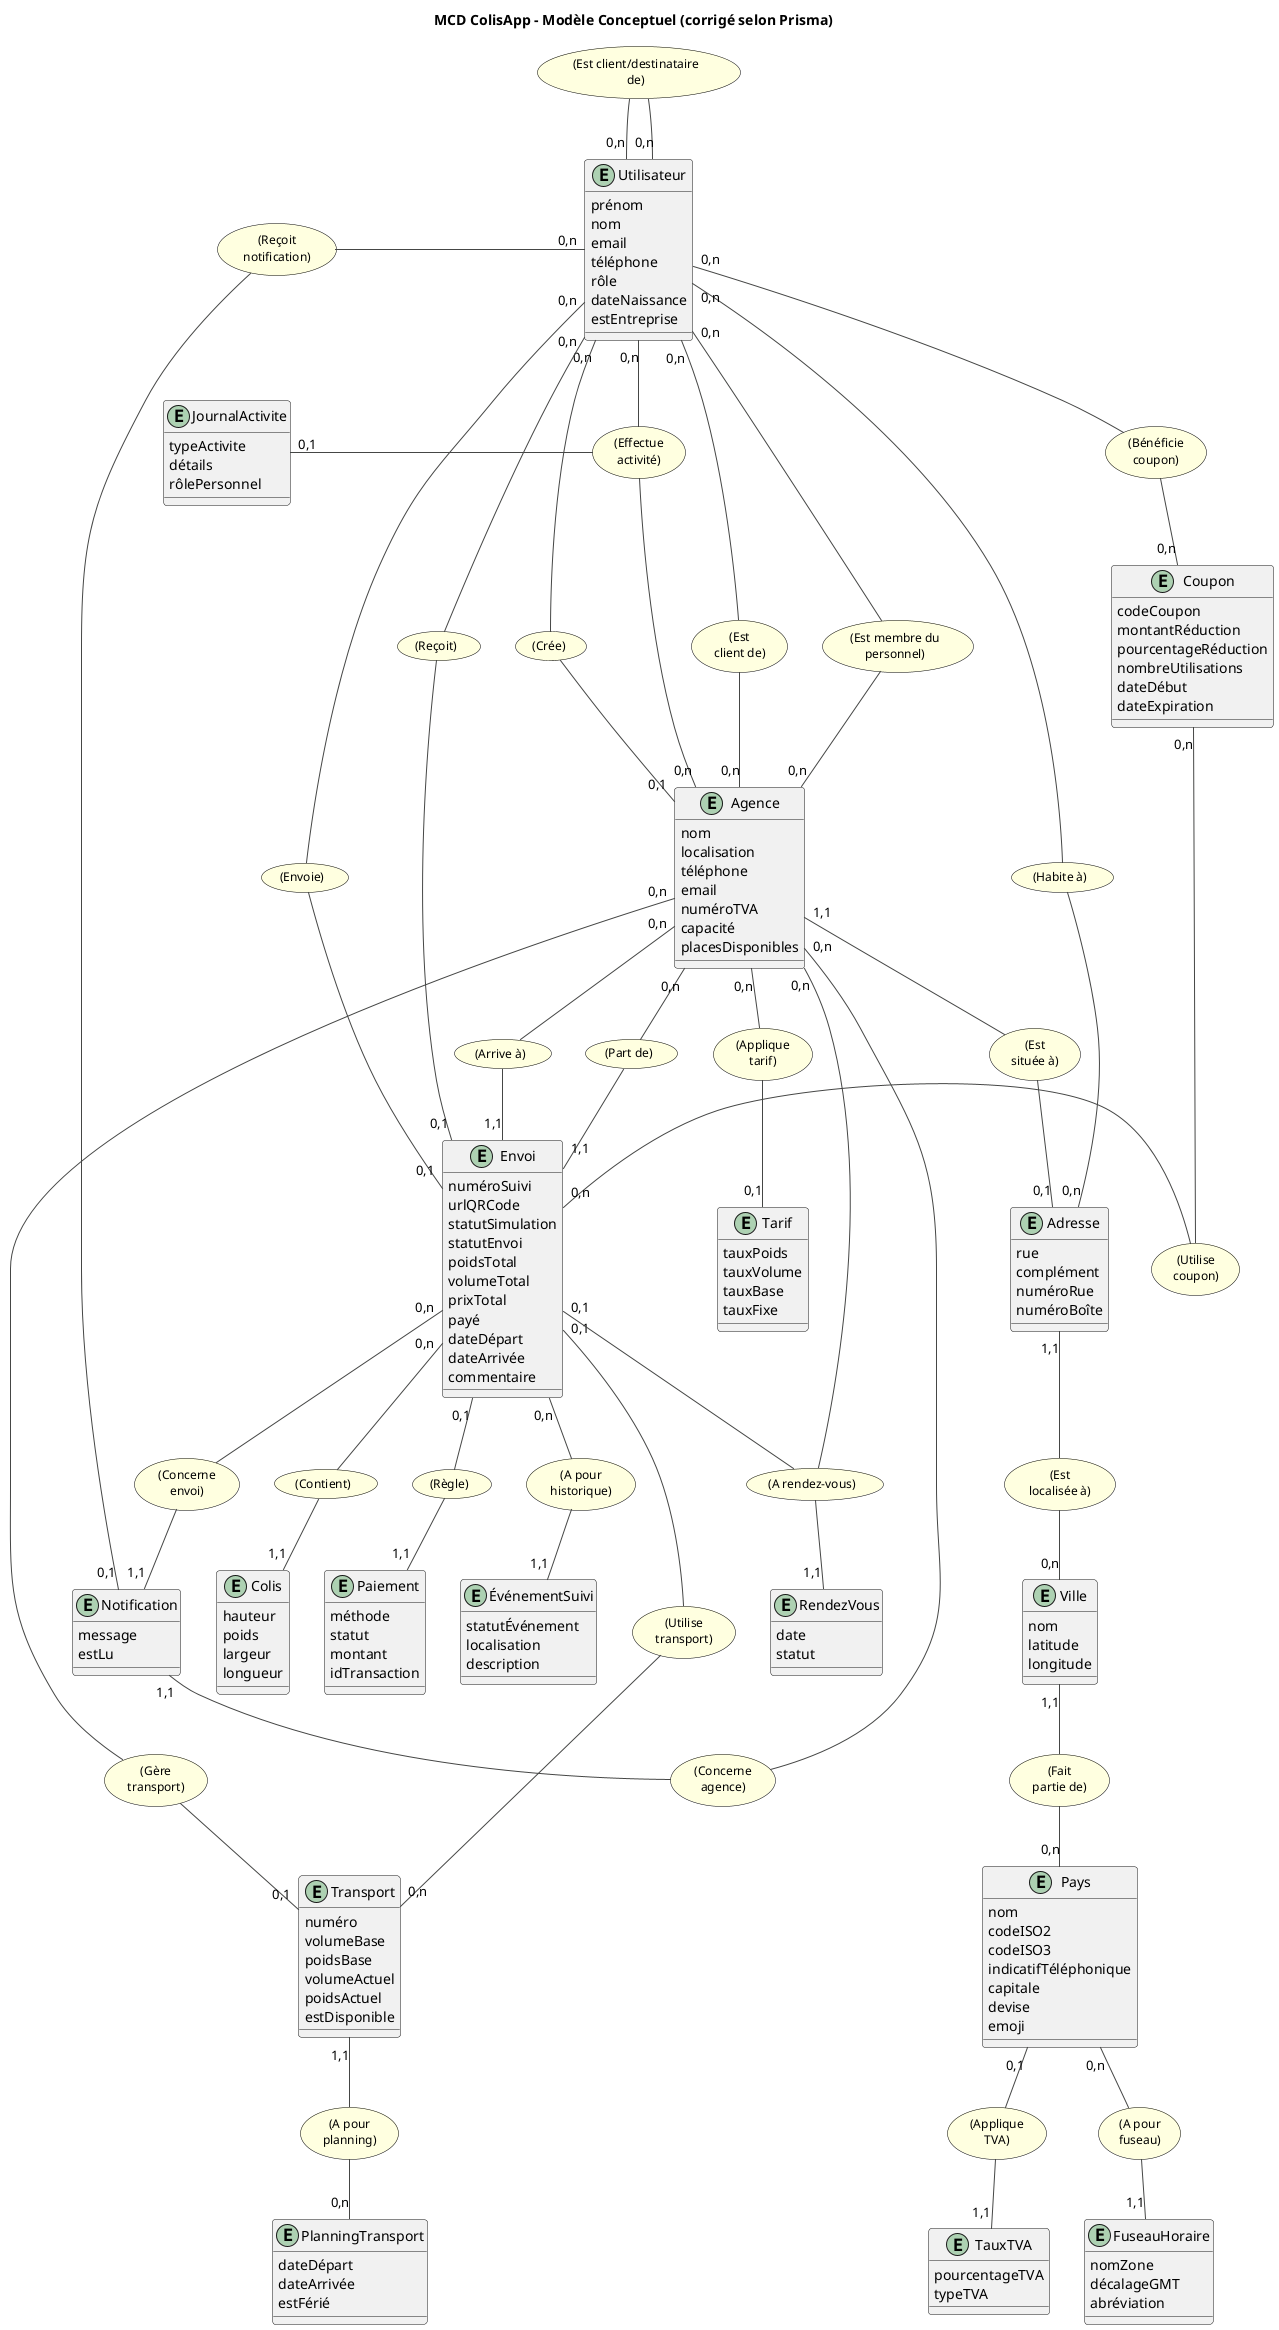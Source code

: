 @startuml MCD_ColisApp_Conceptuel_Abstrait_CORRIGE
!theme vibrant
title MCD ColisApp - Modèle Conceptuel (corrigé selon Prisma)
allowmixing
skinparam entity {
  BackgroundColor White
  BorderColor Black
}
skinparam usecase {
  BorderColor Black
  BackgroundColor LightYellow
  FontSize 12
}

' --- ENTITÉS ---
entity Utilisateur {
  prénom
  nom
  email
  téléphone
  rôle
  dateNaissance
  estEntreprise
}

entity Adresse {
  rue
  complément
  numéroRue
  numéroBoîte
}

entity Ville {
  nom
  latitude
  longitude
}

entity Pays {
  nom
  codeISO2
  codeISO3
  indicatifTéléphonique
  capitale
  devise
  emoji
}

entity FuseauHoraire {
  nomZone
  décalageGMT
  abréviation
}

entity TauxTVA {
  pourcentageTVA
  typeTVA
}

entity Agence {
  nom
  localisation
  téléphone
  email
  numéroTVA
  capacité
  placesDisponibles
}

entity JournalActivite {
  typeActivite
  détails
  rôlePersonnel
}

entity Envoi {
  numéroSuivi
  urlQRCode
  statutSimulation
  statutEnvoi
  poidsTotal
  volumeTotal
  prixTotal
  payé
  dateDépart
  dateArrivée
  commentaire
}

entity Colis {
  hauteur
  poids
  largeur
  longueur
}

entity Paiement {
  méthode
  statut
  montant
  idTransaction
}

entity ÉvénementSuivi {
  statutÉvénement
  localisation
  description
}

entity Transport {
  numéro
  volumeBase
  poidsBase
  volumeActuel
  poidsActuel
  estDisponible
}

entity PlanningTransport {
  dateDépart
  dateArrivée
  estFérié
}

entity RendezVous {
  date
  statut
}

entity Tarif {
  tauxPoids
  tauxVolume
  tauxBase
  tauxFixe
}

entity Coupon {
  codeCoupon
  montantRéduction
  pourcentageRéduction
  nombreUtilisations
  dateDébut
  dateExpiration
}

entity Notification {
  message
  estLu
}

' --- ASSOCIATIONS (ovales) ---
usecase "(Habite à)" as HabiteA
HabiteA : typeAdresse

usecase "(Est\nlocalisée à)" as EstLocaliseeA
usecase "(Fait\npartie de)" as FaitPartieDe
usecase "(A pour\nfuseau)" as AFuseau
usecase "(Applique\nTVA)" as AppliqueTVA

usecase "(Crée)" as Cree
usecase "(Est\nclient de)" as EstClientDe
usecase "(Est membre du\npersonnel)" as EstMembrePersonnel
EstMembrePersonnel : rôlePersonnel
usecase "(Effectue\nactivité)" as EffectueActivite

usecase "(Envoie)" as Envoie
usecase "(Reçoit)" as Recoit

usecase "(Part de)" as PartDe
usecase "(Arrive à)" as ArriveA

usecase "(Utilise\ntransport)" as UtiliseTransport
usecase "(Contient)" as Contient
usecase "(Règle)" as Regle
usecase "(A pour\nhistorique)" as Historique
usecase "(A rendez-vous)" as ARendezVous

usecase "(Bénéficie\ncoupon)" as BeneficieCoupon
usecase "(Utilise\ncoupon)" as UtiliseCoupon

usecase "(Reçoit\nnotification)" as RecoitNotification
usecase "(Concerne\nenvoi)" as ConcerneEnvoi
usecase "(Concerne\nagence)" as ConcerneAgence

usecase "(Est\nsituée à)" as EstSitueeA
usecase "(Applique\ntarif)" as AppliqueTarif
usecase "(Gère\ntransport)" as GereTransport
usecase "(A pour\nplanning)" as APourPlanning

usecase "(Est client/destinataire\nde)" as EstClientDestinataireDe

' --- RELATIONS ---

' User ↔ Address (M:N via UserAddress)
Utilisateur "0,n" -- HabiteA
HabiteA -- "0,n" Adresse

' Adresse ↔ Ville (1 adresse → 1 ville ; 1 ville → 0..n adresses)
Adresse "1,1" -- EstLocaliseeA
EstLocaliseeA -- "0,n" Ville

' Ville ↔ Pays (City.countryId NOT NULL)
Ville "1,1" -- FaitPartieDe
FaitPartieDe -- "0,n" Pays

' Pays ↔ FuseauHoraire (Country 0..n Timezone ; Timezone 1 Country)
Pays "0,n" -- AFuseau
AFuseau -- "1,1" FuseauHoraire

' Pays ↔ TauxTVA (Country 0..1 VatRate ; VatRate 1 Country)
Pays "0,1" -- AppliqueTVA
AppliqueTVA -- "1,1" TauxTVA

' Agence ↔ Adresse (Agency 1 Address ; Address 0..1 Agency)
Agence "1,1" -- EstSitueeA
EstSitueeA -- "0,1" Adresse

' Utilisateur ↔ Agence (creator) (User 0..n Agencies ; Agency 0..1 creator)
Utilisateur "0,n" -- Cree
Cree -- "0,1" Agence

' Utilisateur ↔ Agence (clients) (M:N)
Utilisateur "0,n" -- EstClientDe
EstClientDe -- "0,n" Agence

' Utilisateur ↔ Agence (staff) (M:N avec rôle)
Utilisateur "0,n" -- EstMembrePersonnel
EstMembrePersonnel -- "0,n" Agence

' Client–Destinataire (M:N)
Utilisateur "0,n" -u- EstClientDestinataireDe
EstClientDestinataireDe -- "0,n" Utilisateur

' Journal d'activité (user/agency optionnels)
Utilisateur "0,n" -- EffectueActivite
EffectueActivite -l- "0,1" JournalActivite
Agence "0,n" --u- EffectueActivite

' Envoi – client (userId?)
Utilisateur "0,n" -- Envoie
Envoie -- "0,1" Envoi

' Envoi – destinataire (destinataireId?)
Utilisateur "0,n" - Recoit
Recoit - "0,1" Envoi

' Envoi – agences (départ/arrivée requis)
Agence "0,n" -- PartDe
PartDe -- "1,1" Envoi
Agence "0,n" -- ArriveA
ArriveA -- "1,1" Envoi

' Envoi – Transport (transportId?)
Envoi "0,1" --- UtiliseTransport
UtiliseTransport --- "0,n" Transport

' Envoi – Colis (Envoi 0..n ; Colis 1)
Envoi "0,n" -- Contient
Contient -- "1,1" Colis

' Envoi – Paiement (Envoi 0..1 ; Paiement 1)
Envoi "0,1" -- Regle
Regle -- "1,1" Paiement

' Envoi – ÉvénementSuivi (Envoi 0..n ; Événement 1)
Envoi "0,n" -- Historique
Historique -- "1,1" ÉvénementSuivi

' Rendez-vous (Envoi 0..1 ; RendezVous 1 ; Agence 0..n)
Envoi "0,1" -- ARendezVous
ARendezVous -- "1,1" RendezVous
Agence "0,n" -d- ARendezVous

' Coupons (M:N)
Utilisateur "0,n" -- BeneficieCoupon
BeneficieCoupon -- "0,n" Coupon
Envoi "0,n" --r-- UtiliseCoupon
UtiliseCoupon --u-- "0,n" Coupon

' Notifications (agency 1, envoi 1, utilisateur 0..1)
Utilisateur "0,n" -l- RecoitNotification
RecoitNotification -- "0,1" Notification
Envoi "0,n" -- ConcerneEnvoi
ConcerneEnvoi -- "1,1" Notification
Agence "0,n" -- ConcerneAgence
ConcerneAgence -u- "1,1" Notification

' Agence – Tarif (Tarif global possible : agency 0..n ; tarif 0..1)
Agence "0,n" -- AppliqueTarif
AppliqueTarif -- "0,1" Tarif

' Agence – Transport (agency 0..n ; transport 0..1)
Agence "0,n" -- GereTransport
GereTransport -- "0,1" Transport

' Transport – Planning (transport 1 ; planning 0..n)
Transport "1,1" -- APourPlanning
APourPlanning -- "0,n" PlanningTransport

@enduml
